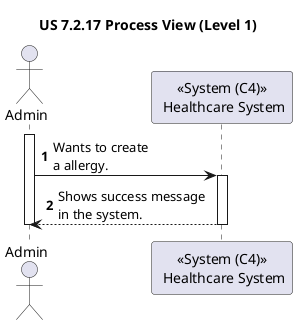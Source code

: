 @startuml
'https://plantuml.com/sequence-diagram

title "US 7.2.17 Process View (Level 1)"

autonumber

actor Admin
participant "<<System (C4)>>\n Healthcare System" as SYS

activate Admin
Admin -> SYS : Wants to create\na allergy.
activate SYS

SYS --> Admin : Shows success message\nin the system.
deactivate SYS

deactivate Admin
deactivate SYS
@enduml